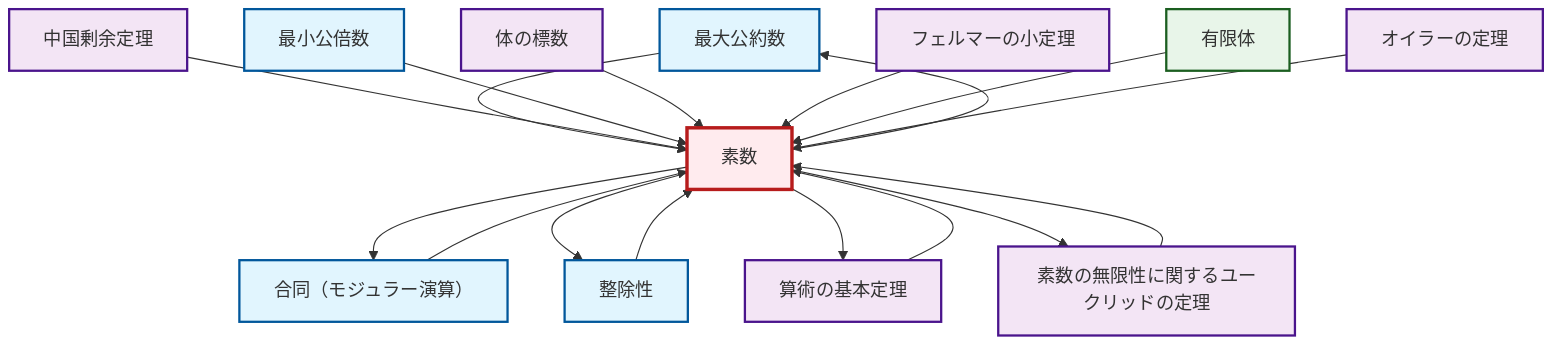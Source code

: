 graph TD
    classDef definition fill:#e1f5fe,stroke:#01579b,stroke-width:2px
    classDef theorem fill:#f3e5f5,stroke:#4a148c,stroke-width:2px
    classDef axiom fill:#fff3e0,stroke:#e65100,stroke-width:2px
    classDef example fill:#e8f5e9,stroke:#1b5e20,stroke-width:2px
    classDef current fill:#ffebee,stroke:#b71c1c,stroke-width:3px
    def-gcd["最大公約数"]:::definition
    thm-fermat-little["フェルマーの小定理"]:::theorem
    thm-fundamental-arithmetic["算術の基本定理"]:::theorem
    thm-field-characteristic["体の標数"]:::theorem
    def-prime["素数"]:::definition
    def-lcm["最小公倍数"]:::definition
    thm-chinese-remainder["中国剰余定理"]:::theorem
    def-congruence["合同（モジュラー演算）"]:::definition
    ex-finite-field["有限体"]:::example
    def-divisibility["整除性"]:::definition
    thm-euclid-infinitude-primes["素数の無限性に関するユークリッドの定理"]:::theorem
    thm-euler["オイラーの定理"]:::theorem
    def-gcd --> def-prime
    def-prime --> def-congruence
    def-prime --> def-divisibility
    def-prime --> thm-fundamental-arithmetic
    thm-chinese-remainder --> def-prime
    thm-euclid-infinitude-primes --> def-prime
    thm-fundamental-arithmetic --> def-prime
    def-prime --> thm-euclid-infinitude-primes
    def-lcm --> def-prime
    thm-field-characteristic --> def-prime
    thm-fermat-little --> def-prime
    def-prime --> def-gcd
    def-divisibility --> def-prime
    def-congruence --> def-prime
    ex-finite-field --> def-prime
    thm-euler --> def-prime
    class def-prime current